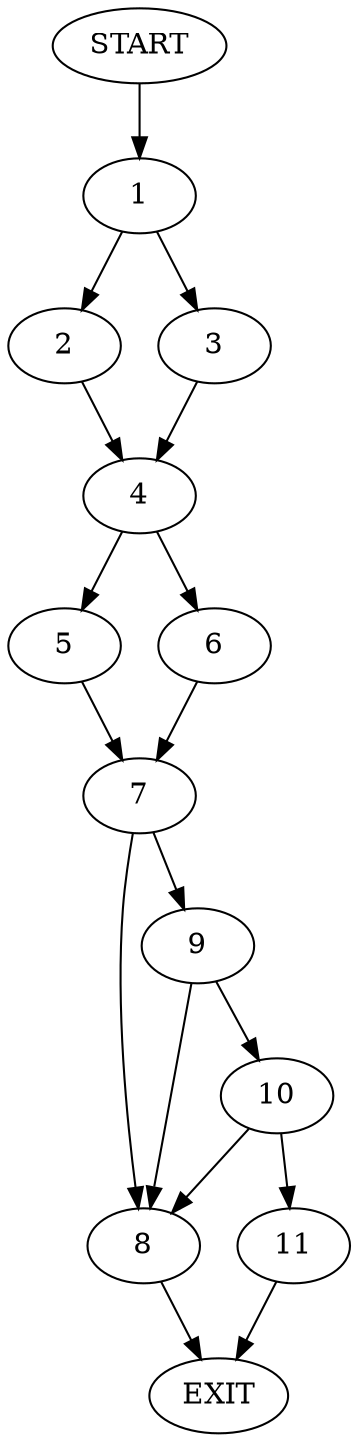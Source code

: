 digraph {
0 [label="START"]
12 [label="EXIT"]
0 -> 1
1 -> 2
1 -> 3
2 -> 4
3 -> 4
4 -> 5
4 -> 6
6 -> 7
5 -> 7
7 -> 8
7 -> 9
8 -> 12
9 -> 8
9 -> 10
10 -> 8
10 -> 11
11 -> 12
}
